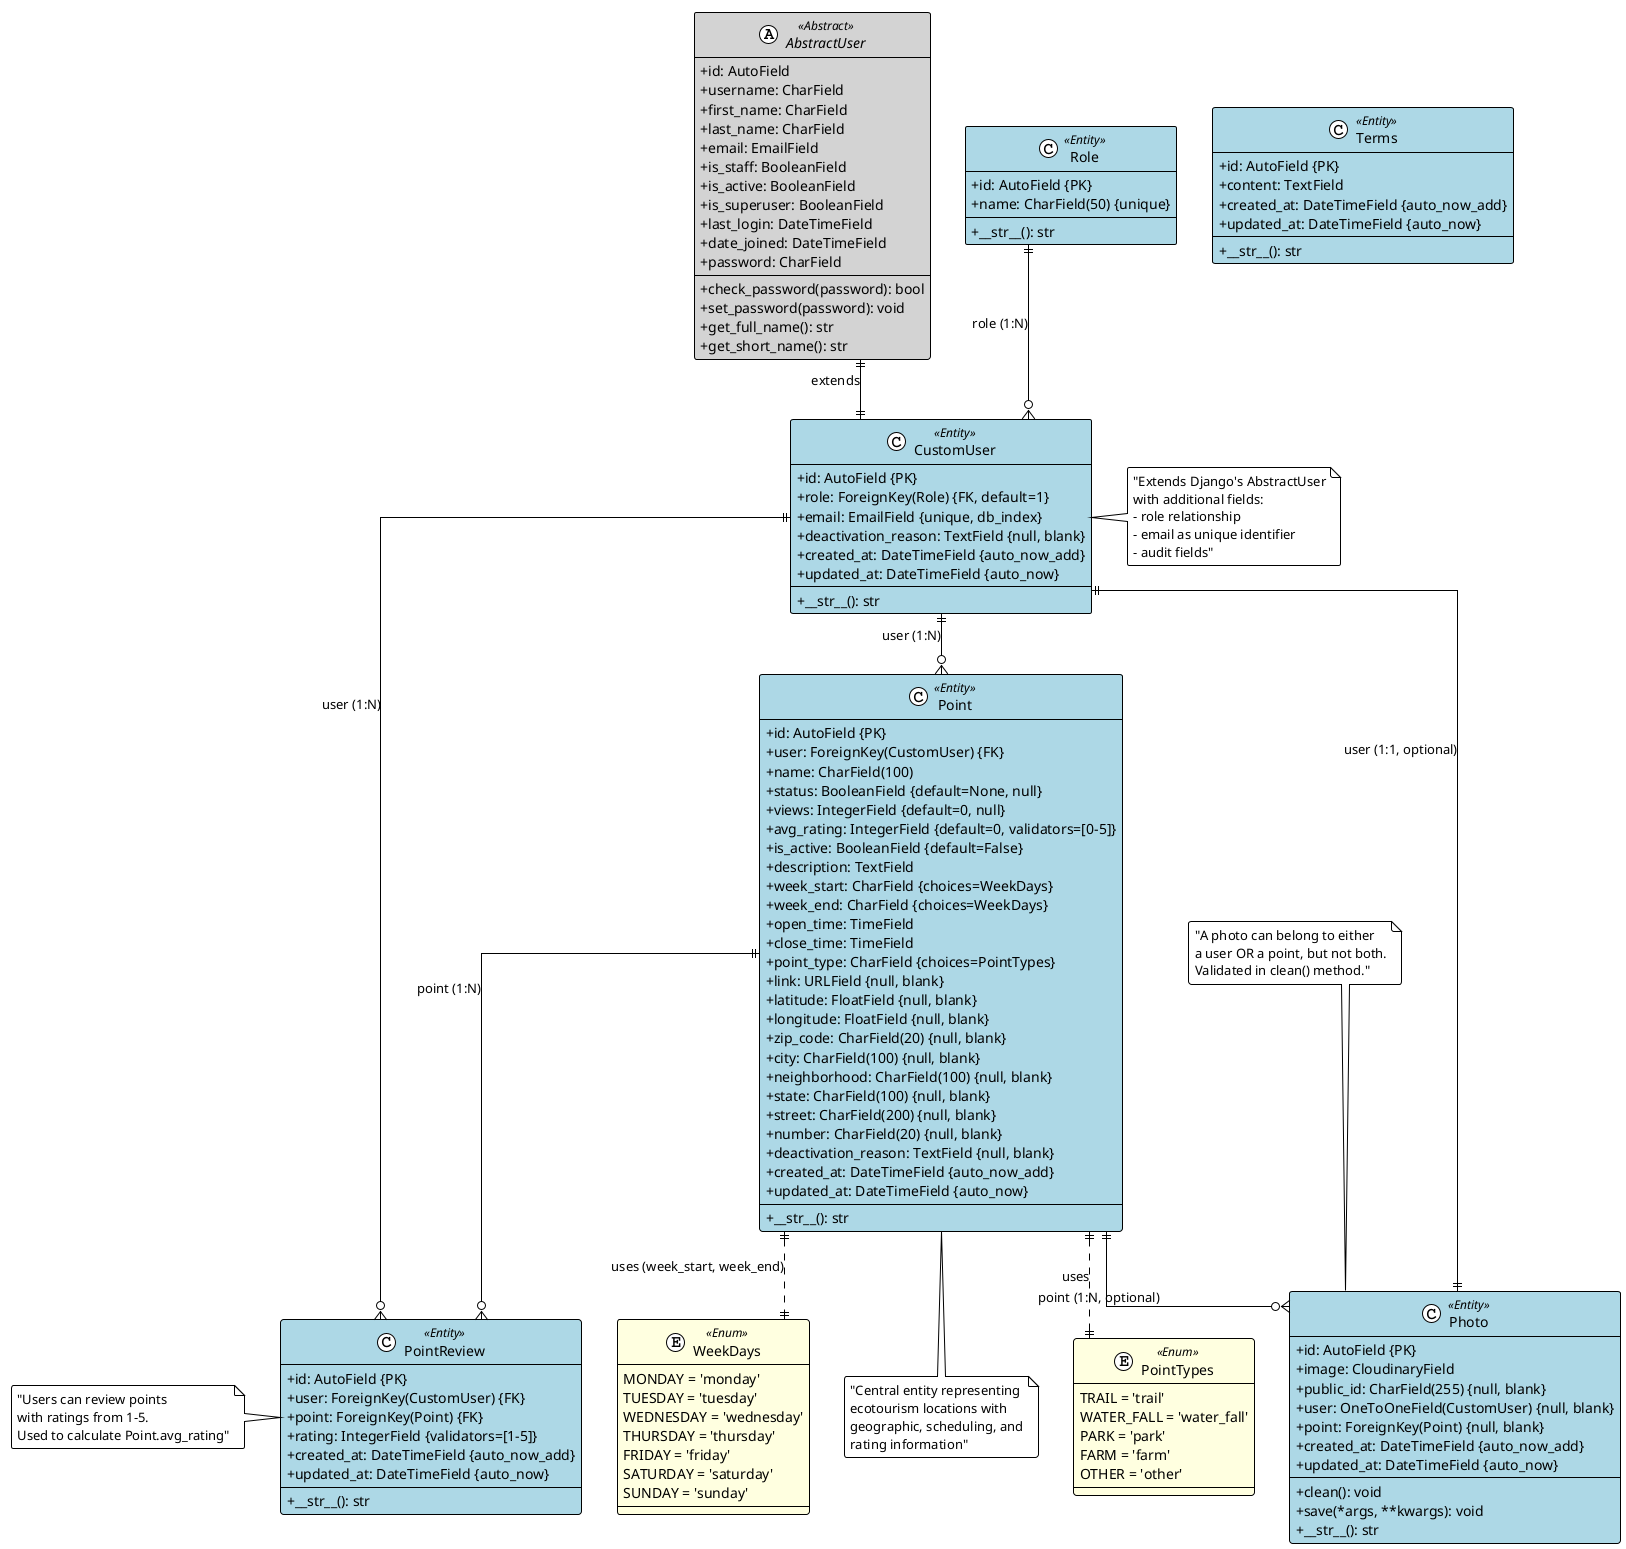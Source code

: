 @startuml Natour Project - Class Diagram
!theme plain
skinparam linetype ortho
skinparam roundcorner 5
skinparam classAttributeIconSize 0

' Define colors for different types
skinparam class {
    BackgroundColor<<Entity>> LightBlue
    BackgroundColor<<Enum>> LightYellow
    BackgroundColor<<Abstract>> LightGray
    BorderColor Black
}

' Abstract User from Django
abstract class AbstractUser <<Abstract>> {
    + id: AutoField
    + username: CharField
    + first_name: CharField
    + last_name: CharField
    + email: EmailField
    + is_staff: BooleanField
    + is_active: BooleanField
    + is_superuser: BooleanField
    + last_login: DateTimeField
    + date_joined: DateTimeField
    + password: CharField
    --
    + check_password(password): bool
    + set_password(password): void
    + get_full_name(): str
    + get_short_name(): str
}

' Enums
enum PointTypes <<Enum>> {
    TRAIL = 'trail'
    WATER_FALL = 'water_fall'
    PARK = 'park'
    FARM = 'farm'
    OTHER = 'other'
}

enum WeekDays <<Enum>> {
    MONDAY = 'monday'
    TUESDAY = 'tuesday'
    WEDNESDAY = 'wednesday'
    THURSDAY = 'thursday'
    FRIDAY = 'friday'
    SATURDAY = 'saturday'
    SUNDAY = 'sunday'
}

' Main Models
class Role <<Entity>> {
    + id: AutoField {PK}
    + name: CharField(50) {unique}
    --
    + __str__(): str
}

class CustomUser <<Entity>> {
    + id: AutoField {PK}
    + role: ForeignKey(Role) {FK, default=1}
    + email: EmailField {unique, db_index}
    + deactivation_reason: TextField {null, blank}
    + created_at: DateTimeField {auto_now_add}
    + updated_at: DateTimeField {auto_now}
    --
    + __str__(): str
}

class Photo <<Entity>> {
    + id: AutoField {PK}
    + image: CloudinaryField
    + public_id: CharField(255) {null, blank}
    + user: OneToOneField(CustomUser) {null, blank}
    + point: ForeignKey(Point) {null, blank}
    + created_at: DateTimeField {auto_now_add}
    + updated_at: DateTimeField {auto_now}
    --
    + clean(): void
    + save(*args, **kwargs): void
    + __str__(): str
}

class Point <<Entity>> {
    + id: AutoField {PK}
    + user: ForeignKey(CustomUser) {FK}
    + name: CharField(100)
    + status: BooleanField {default=None, null}
    + views: IntegerField {default=0, null}
    + avg_rating: IntegerField {default=0, validators=[0-5]}
    + is_active: BooleanField {default=False}
    + description: TextField
    + week_start: CharField {choices=WeekDays}
    + week_end: CharField {choices=WeekDays}
    + open_time: TimeField
    + close_time: TimeField
    + point_type: CharField {choices=PointTypes}
    + link: URLField {null, blank}
    + latitude: FloatField {null, blank}
    + longitude: FloatField {null, blank}
    + zip_code: CharField(20) {null, blank}
    + city: CharField(100) {null, blank}
    + neighborhood: CharField(100) {null, blank}
    + state: CharField(100) {null, blank}
    + street: CharField(200) {null, blank}
    + number: CharField(20) {null, blank}
    + deactivation_reason: TextField {null, blank}
    + created_at: DateTimeField {auto_now_add}
    + updated_at: DateTimeField {auto_now}
    --
    + __str__(): str
}

class PointReview <<Entity>> {
    + id: AutoField {PK}
    + user: ForeignKey(CustomUser) {FK}
    + point: ForeignKey(Point) {FK}
    + rating: IntegerField {validators=[1-5]}
    + created_at: DateTimeField {auto_now_add}
    + updated_at: DateTimeField {auto_now}
    --
    + __str__(): str
}

class Terms <<Entity>> {
    + id: AutoField {PK}
    + content: TextField
    + created_at: DateTimeField {auto_now_add}
    + updated_at: DateTimeField {auto_now}
    --
    + __str__(): str
}

' Relationships
AbstractUser ||--|| CustomUser : "extends"

Role ||--o{ CustomUser : "role (1:N)"
CustomUser ||--|| Photo : "user (1:1, optional)"
CustomUser ||--o{ Point : "user (1:N)"
CustomUser ||--o{ PointReview : "user (1:N)"

Point ||--o{ Photo : "point (1:N, optional)"
Point ||--o{ PointReview : "point (1:N)"

Point ||..|| PointTypes : "uses"
Point ||..|| WeekDays : "uses (week_start, week_end)"

' Notes
note top of Photo : "A photo can belong to either\na user OR a point, but not both.\nValidated in clean() method."

note right of CustomUser : "Extends Django's AbstractUser\nwith additional fields:\n- role relationship\n- email as unique identifier\n- audit fields"

note bottom of Point : "Central entity representing\necotourism locations with\ngeographic, scheduling, and\nrating information"

note left of PointReview : "Users can review points\nwith ratings from 1-5.\nUsed to calculate Point.avg_rating"

@enduml
